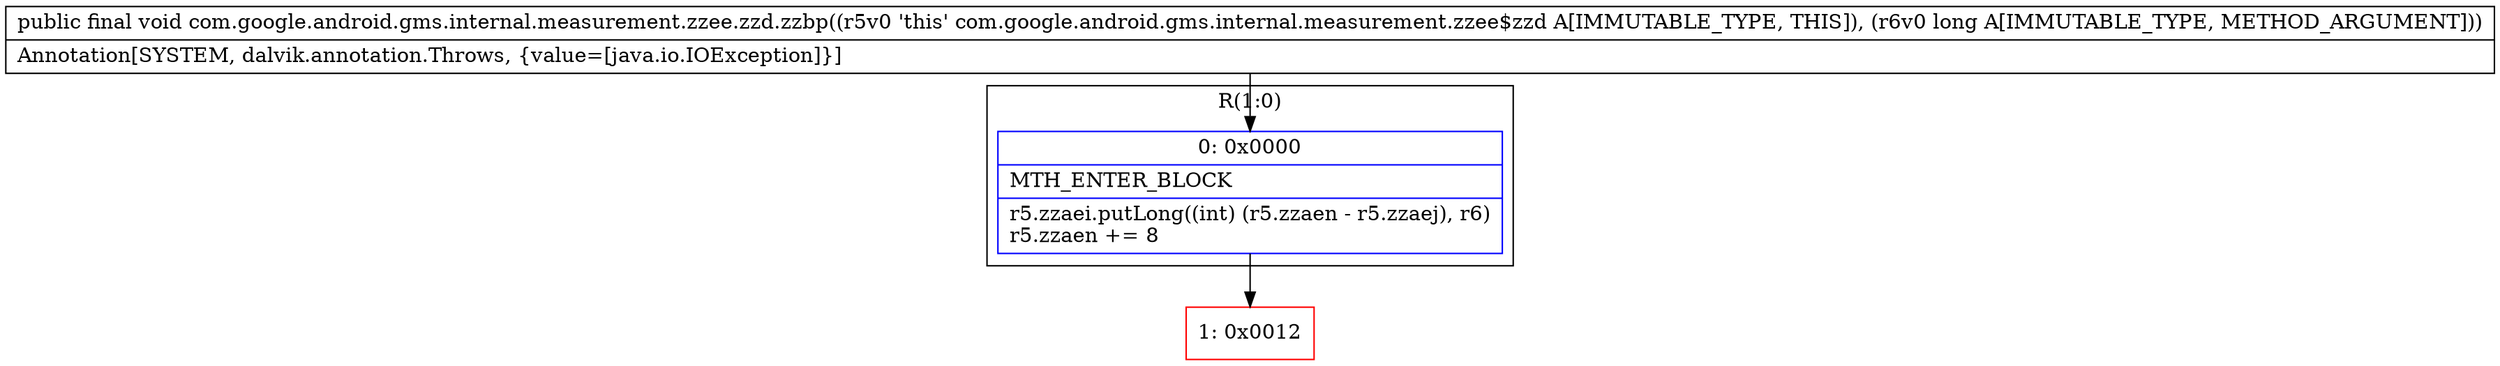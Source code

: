 digraph "CFG forcom.google.android.gms.internal.measurement.zzee.zzd.zzbp(J)V" {
subgraph cluster_Region_846336149 {
label = "R(1:0)";
node [shape=record,color=blue];
Node_0 [shape=record,label="{0\:\ 0x0000|MTH_ENTER_BLOCK\l|r5.zzaei.putLong((int) (r5.zzaen \- r5.zzaej), r6)\lr5.zzaen += 8\l}"];
}
Node_1 [shape=record,color=red,label="{1\:\ 0x0012}"];
MethodNode[shape=record,label="{public final void com.google.android.gms.internal.measurement.zzee.zzd.zzbp((r5v0 'this' com.google.android.gms.internal.measurement.zzee$zzd A[IMMUTABLE_TYPE, THIS]), (r6v0 long A[IMMUTABLE_TYPE, METHOD_ARGUMENT]))  | Annotation[SYSTEM, dalvik.annotation.Throws, \{value=[java.io.IOException]\}]\l}"];
MethodNode -> Node_0;
Node_0 -> Node_1;
}

